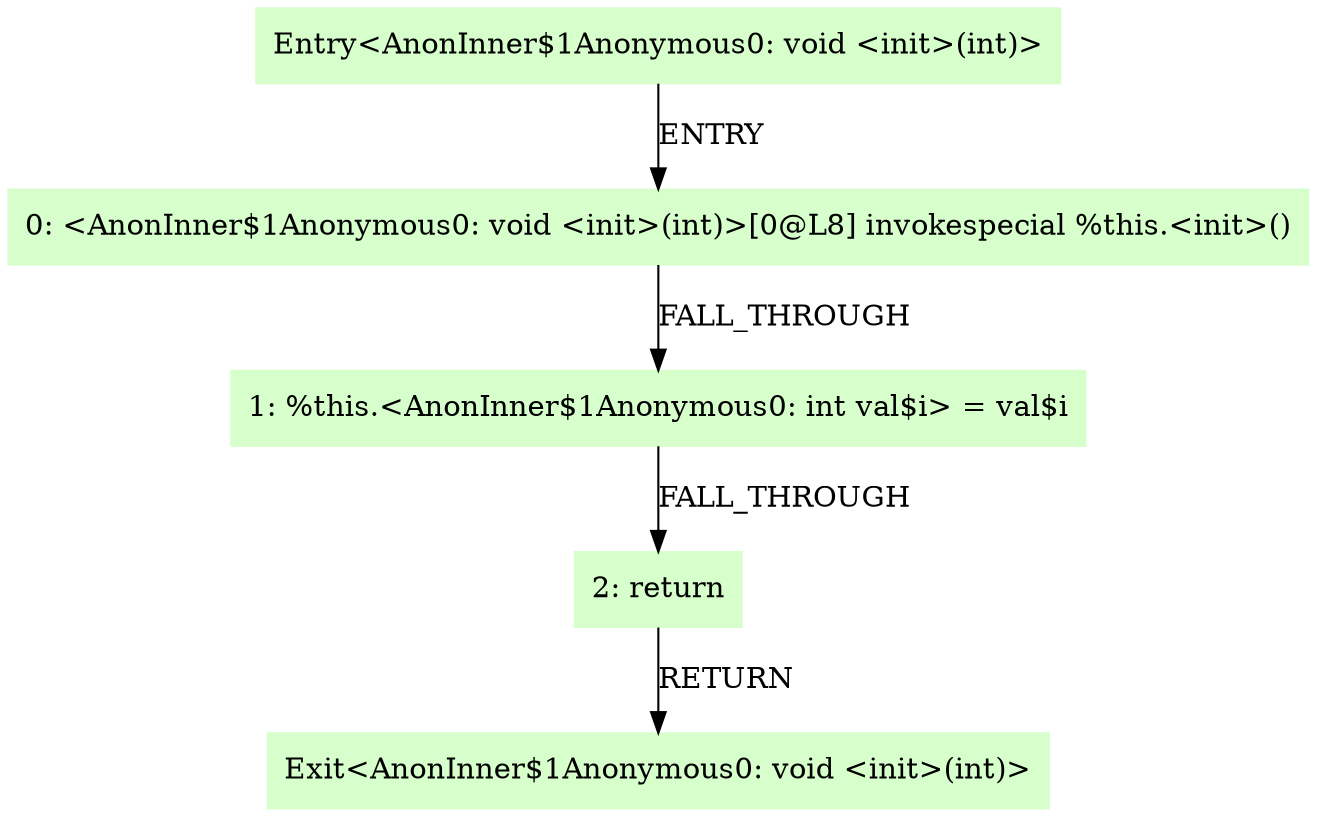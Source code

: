digraph G {
  node [style=filled,color=".3 .2 1.0",shape=box,];
  "0" [label="Entry<AnonInner$1Anonymous0: void <init>(int)>",];
  "1" [label="0: <AnonInner$1Anonymous0: void <init>(int)>[0@L8] invokespecial %this.<init>()",];
  "2" [label="1: %this.<AnonInner$1Anonymous0: int val$i> = val$i",];
  "3" [label="2: return",];
  "4" [label="Exit<AnonInner$1Anonymous0: void <init>(int)>",];
  "0" -> "1" [label="ENTRY",];
  "1" -> "2" [label="FALL_THROUGH",];
  "2" -> "3" [label="FALL_THROUGH",];
  "3" -> "4" [label="RETURN",];
}
